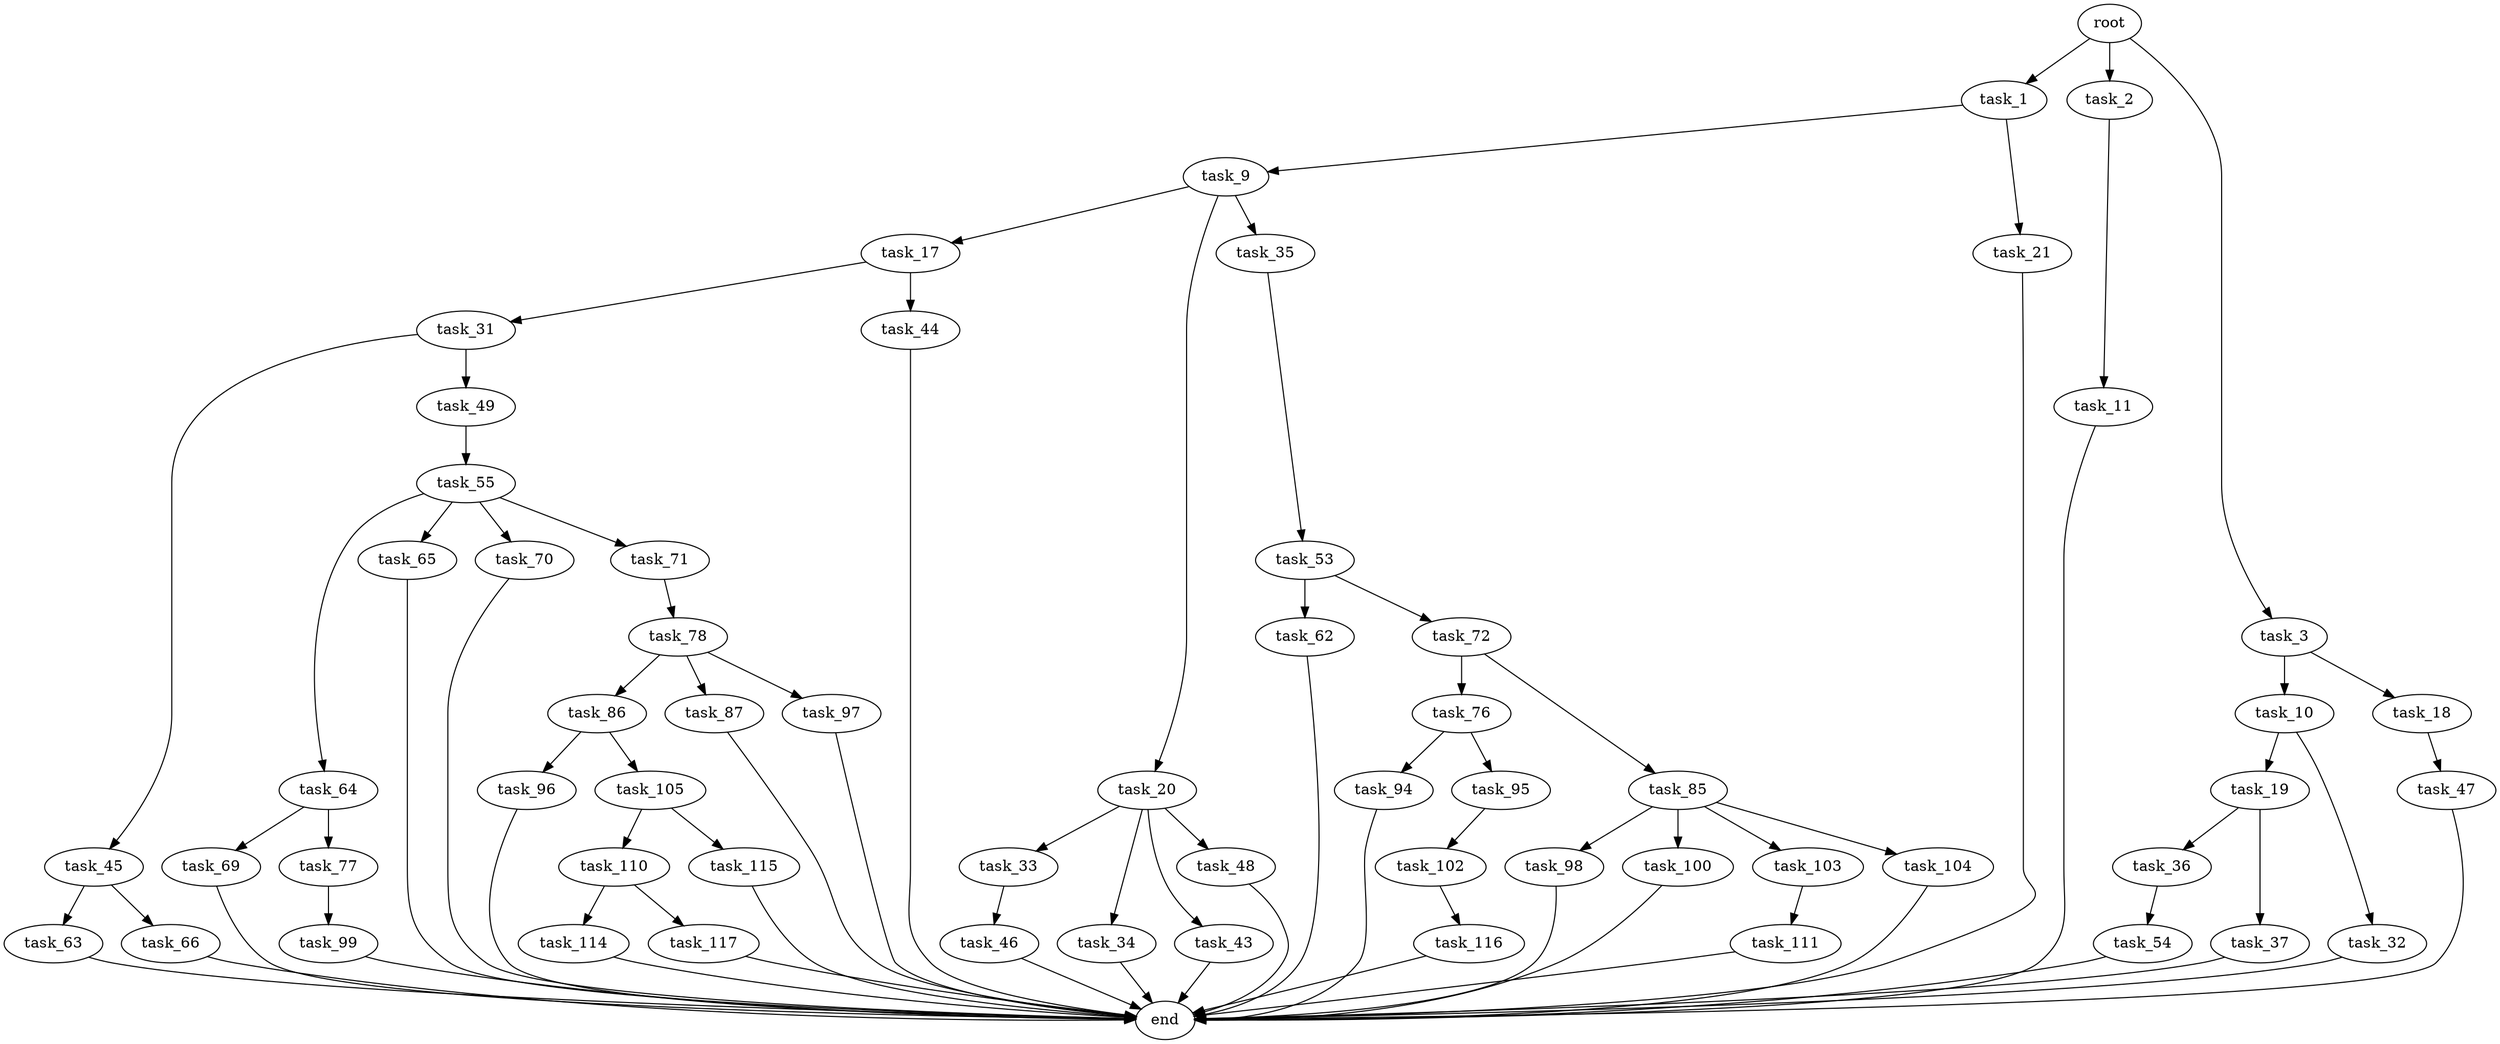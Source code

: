 digraph G {
  root [size="0.000000"];
  task_1 [size="5468732848.000000"];
  task_2 [size="271285022208.000000"];
  task_3 [size="1073741824000.000000"];
  task_9 [size="549755813888.000000"];
  task_21 [size="52030168078.000000"];
  task_11 [size="197594387276.000000"];
  task_10 [size="15927920600.000000"];
  task_18 [size="68719476736.000000"];
  task_17 [size="782757789696.000000"];
  task_20 [size="2119069630.000000"];
  task_35 [size="2102370109.000000"];
  task_19 [size="8993056244.000000"];
  task_32 [size="1073741824000.000000"];
  end [size="0.000000"];
  task_31 [size="127301160032.000000"];
  task_44 [size="3564545306.000000"];
  task_47 [size="6826309422.000000"];
  task_36 [size="73004510940.000000"];
  task_37 [size="28991029248.000000"];
  task_33 [size="21942304025.000000"];
  task_34 [size="231928233984.000000"];
  task_43 [size="549755813888.000000"];
  task_48 [size="83225978938.000000"];
  task_45 [size="836229195724.000000"];
  task_49 [size="38155258378.000000"];
  task_46 [size="99635535748.000000"];
  task_53 [size="134217728000.000000"];
  task_54 [size="26821345344.000000"];
  task_63 [size="1405535799040.000000"];
  task_66 [size="32766192491.000000"];
  task_55 [size="11029088838.000000"];
  task_62 [size="8589934592.000000"];
  task_72 [size="782757789696.000000"];
  task_64 [size="368293445632.000000"];
  task_65 [size="1504332344.000000"];
  task_70 [size="11448167040.000000"];
  task_71 [size="28991029248.000000"];
  task_69 [size="894397177985.000000"];
  task_77 [size="11883800394.000000"];
  task_78 [size="134217728000.000000"];
  task_76 [size="5009089818.000000"];
  task_85 [size="15020611935.000000"];
  task_94 [size="10564159603.000000"];
  task_95 [size="368293445632.000000"];
  task_99 [size="521464411967.000000"];
  task_86 [size="8589934592.000000"];
  task_87 [size="231928233984.000000"];
  task_97 [size="17750097679.000000"];
  task_98 [size="15887327835.000000"];
  task_100 [size="383135896843.000000"];
  task_103 [size="46172283057.000000"];
  task_104 [size="655658198387.000000"];
  task_96 [size="5455416062.000000"];
  task_105 [size="7928291636.000000"];
  task_102 [size="51571633581.000000"];
  task_116 [size="17683865713.000000"];
  task_111 [size="4818006584.000000"];
  task_110 [size="68719476736.000000"];
  task_115 [size="43161325867.000000"];
  task_114 [size="1073741824000.000000"];
  task_117 [size="53838536496.000000"];

  root -> task_1 [size="1.000000"];
  root -> task_2 [size="1.000000"];
  root -> task_3 [size="1.000000"];
  task_1 -> task_9 [size="134217728.000000"];
  task_1 -> task_21 [size="134217728.000000"];
  task_2 -> task_11 [size="301989888.000000"];
  task_3 -> task_10 [size="838860800.000000"];
  task_3 -> task_18 [size="838860800.000000"];
  task_9 -> task_17 [size="536870912.000000"];
  task_9 -> task_20 [size="536870912.000000"];
  task_9 -> task_35 [size="536870912.000000"];
  task_21 -> end [size="1.000000"];
  task_11 -> end [size="1.000000"];
  task_10 -> task_19 [size="536870912.000000"];
  task_10 -> task_32 [size="536870912.000000"];
  task_18 -> task_47 [size="134217728.000000"];
  task_17 -> task_31 [size="679477248.000000"];
  task_17 -> task_44 [size="679477248.000000"];
  task_20 -> task_33 [size="33554432.000000"];
  task_20 -> task_34 [size="33554432.000000"];
  task_20 -> task_43 [size="33554432.000000"];
  task_20 -> task_48 [size="33554432.000000"];
  task_35 -> task_53 [size="33554432.000000"];
  task_19 -> task_36 [size="536870912.000000"];
  task_19 -> task_37 [size="536870912.000000"];
  task_32 -> end [size="1.000000"];
  task_31 -> task_45 [size="411041792.000000"];
  task_31 -> task_49 [size="411041792.000000"];
  task_44 -> end [size="1.000000"];
  task_47 -> end [size="1.000000"];
  task_36 -> task_54 [size="75497472.000000"];
  task_37 -> end [size="1.000000"];
  task_33 -> task_46 [size="411041792.000000"];
  task_34 -> end [size="1.000000"];
  task_43 -> end [size="1.000000"];
  task_48 -> end [size="1.000000"];
  task_45 -> task_63 [size="536870912.000000"];
  task_45 -> task_66 [size="536870912.000000"];
  task_49 -> task_55 [size="33554432.000000"];
  task_46 -> end [size="1.000000"];
  task_53 -> task_62 [size="209715200.000000"];
  task_53 -> task_72 [size="209715200.000000"];
  task_54 -> end [size="1.000000"];
  task_63 -> end [size="1.000000"];
  task_66 -> end [size="1.000000"];
  task_55 -> task_64 [size="209715200.000000"];
  task_55 -> task_65 [size="209715200.000000"];
  task_55 -> task_70 [size="209715200.000000"];
  task_55 -> task_71 [size="209715200.000000"];
  task_62 -> end [size="1.000000"];
  task_72 -> task_76 [size="679477248.000000"];
  task_72 -> task_85 [size="679477248.000000"];
  task_64 -> task_69 [size="411041792.000000"];
  task_64 -> task_77 [size="411041792.000000"];
  task_65 -> end [size="1.000000"];
  task_70 -> end [size="1.000000"];
  task_71 -> task_78 [size="75497472.000000"];
  task_69 -> end [size="1.000000"];
  task_77 -> task_99 [size="536870912.000000"];
  task_78 -> task_86 [size="209715200.000000"];
  task_78 -> task_87 [size="209715200.000000"];
  task_78 -> task_97 [size="209715200.000000"];
  task_76 -> task_94 [size="134217728.000000"];
  task_76 -> task_95 [size="134217728.000000"];
  task_85 -> task_98 [size="301989888.000000"];
  task_85 -> task_100 [size="301989888.000000"];
  task_85 -> task_103 [size="301989888.000000"];
  task_85 -> task_104 [size="301989888.000000"];
  task_94 -> end [size="1.000000"];
  task_95 -> task_102 [size="411041792.000000"];
  task_99 -> end [size="1.000000"];
  task_86 -> task_96 [size="33554432.000000"];
  task_86 -> task_105 [size="33554432.000000"];
  task_87 -> end [size="1.000000"];
  task_97 -> end [size="1.000000"];
  task_98 -> end [size="1.000000"];
  task_100 -> end [size="1.000000"];
  task_103 -> task_111 [size="209715200.000000"];
  task_104 -> end [size="1.000000"];
  task_96 -> end [size="1.000000"];
  task_105 -> task_110 [size="209715200.000000"];
  task_105 -> task_115 [size="209715200.000000"];
  task_102 -> task_116 [size="838860800.000000"];
  task_116 -> end [size="1.000000"];
  task_111 -> end [size="1.000000"];
  task_110 -> task_114 [size="134217728.000000"];
  task_110 -> task_117 [size="134217728.000000"];
  task_115 -> end [size="1.000000"];
  task_114 -> end [size="1.000000"];
  task_117 -> end [size="1.000000"];
}
